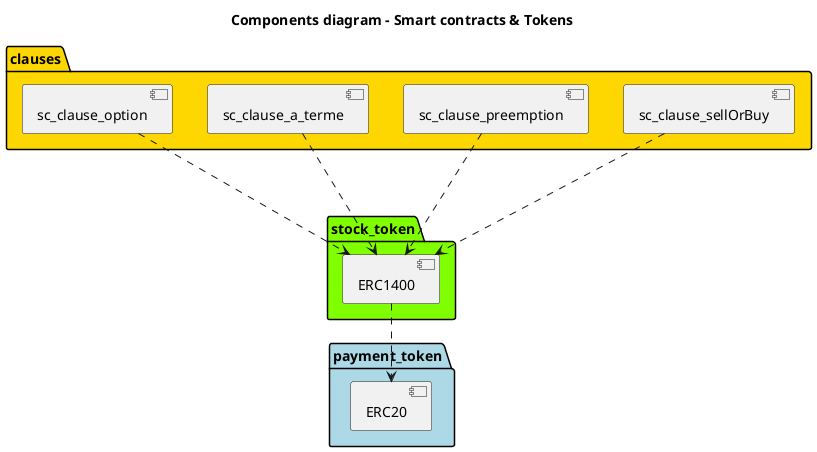 @startuml

title Components diagram - Smart contracts & Tokens

package "payment_token" #LightBlue {
[ERC20]
}

package "stock_token" #Chartreuse {
[ERC1400]
}

[ERC1400] .down.> [ERC20]

package "clauses" #Gold {
[sc_clause_option]
[sc_clause_a_terme]
[sc_clause_preemption]
[sc_clause_sellOrBuy]
}

[sc_clause_option] .down.> [ERC1400]
[sc_clause_sellOrBuy] .down.-> [ERC1400]
[sc_clause_preemption] .down.> [ERC1400]
[sc_clause_a_terme] .down.> [ERC1400]


@enduml

